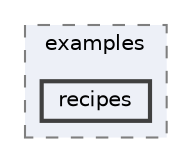 digraph "Arduino/GetStartedWithMachineLearningOnArduino/tflite-micro-main/tensorflow/lite/micro/examples/recipes"
{
 // LATEX_PDF_SIZE
  bgcolor="transparent";
  edge [fontname=Helvetica,fontsize=10,labelfontname=Helvetica,labelfontsize=10];
  node [fontname=Helvetica,fontsize=10,shape=box,height=0.2,width=0.4];
  compound=true
  subgraph clusterdir_aa8c078f5a90dd35cdfcd371d0c8899e {
    graph [ bgcolor="#edf0f7", pencolor="grey50", label="examples", fontname=Helvetica,fontsize=10 style="filled,dashed", URL="dir_aa8c078f5a90dd35cdfcd371d0c8899e.html",tooltip=""]
  dir_624ea1fe10da972d3afc8f980cd14b70 [label="recipes", fillcolor="#edf0f7", color="grey25", style="filled,bold", URL="dir_624ea1fe10da972d3afc8f980cd14b70.html",tooltip=""];
  }
}
